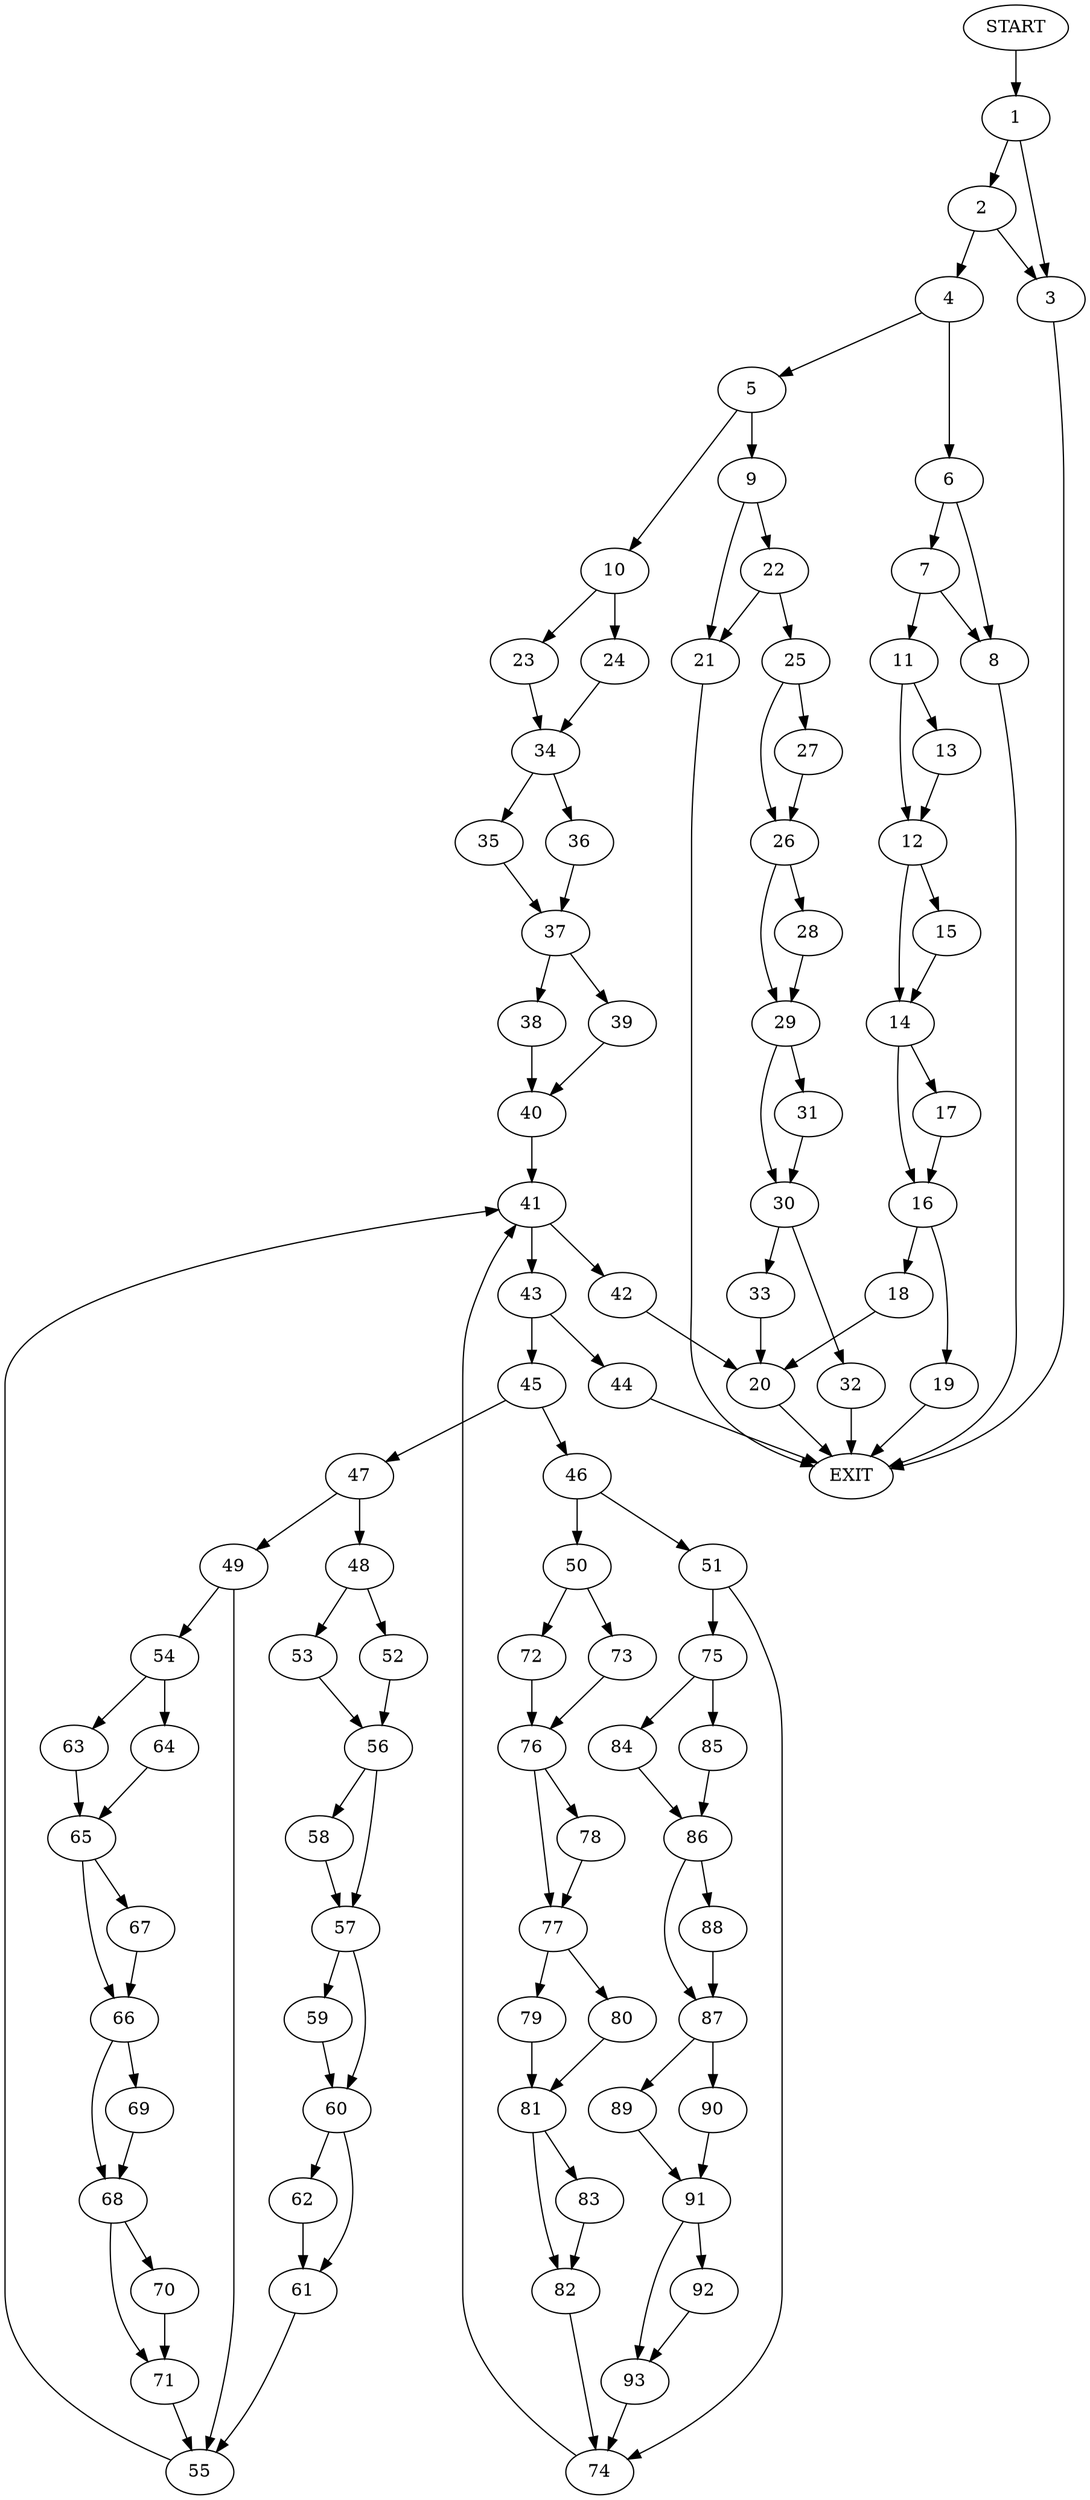 digraph {
0 [label="START"]
94 [label="EXIT"]
0 -> 1
1 -> 2
1 -> 3
2 -> 3
2 -> 4
3 -> 94
4 -> 5
4 -> 6
6 -> 7
6 -> 8
5 -> 9
5 -> 10
8 -> 94
7 -> 8
7 -> 11
11 -> 12
11 -> 13
12 -> 14
12 -> 15
13 -> 12
15 -> 14
14 -> 16
14 -> 17
16 -> 18
16 -> 19
17 -> 16
18 -> 20
19 -> 94
20 -> 94
9 -> 21
9 -> 22
10 -> 23
10 -> 24
21 -> 94
22 -> 25
22 -> 21
25 -> 26
25 -> 27
26 -> 28
26 -> 29
27 -> 26
29 -> 30
29 -> 31
28 -> 29
31 -> 30
30 -> 32
30 -> 33
32 -> 94
33 -> 20
24 -> 34
23 -> 34
34 -> 35
34 -> 36
35 -> 37
36 -> 37
37 -> 38
37 -> 39
38 -> 40
39 -> 40
40 -> 41
41 -> 42
41 -> 43
42 -> 20
43 -> 44
43 -> 45
45 -> 46
45 -> 47
44 -> 94
47 -> 48
47 -> 49
46 -> 50
46 -> 51
48 -> 52
48 -> 53
49 -> 54
49 -> 55
53 -> 56
52 -> 56
56 -> 57
56 -> 58
57 -> 59
57 -> 60
58 -> 57
59 -> 60
60 -> 61
60 -> 62
62 -> 61
61 -> 55
55 -> 41
54 -> 63
54 -> 64
64 -> 65
63 -> 65
65 -> 66
65 -> 67
67 -> 66
66 -> 68
66 -> 69
68 -> 70
68 -> 71
69 -> 68
71 -> 55
70 -> 71
50 -> 72
50 -> 73
51 -> 74
51 -> 75
72 -> 76
73 -> 76
76 -> 77
76 -> 78
78 -> 77
77 -> 79
77 -> 80
80 -> 81
79 -> 81
81 -> 82
81 -> 83
83 -> 82
82 -> 74
74 -> 41
75 -> 84
75 -> 85
84 -> 86
85 -> 86
86 -> 87
86 -> 88
87 -> 89
87 -> 90
88 -> 87
90 -> 91
89 -> 91
91 -> 92
91 -> 93
93 -> 74
92 -> 93
}
